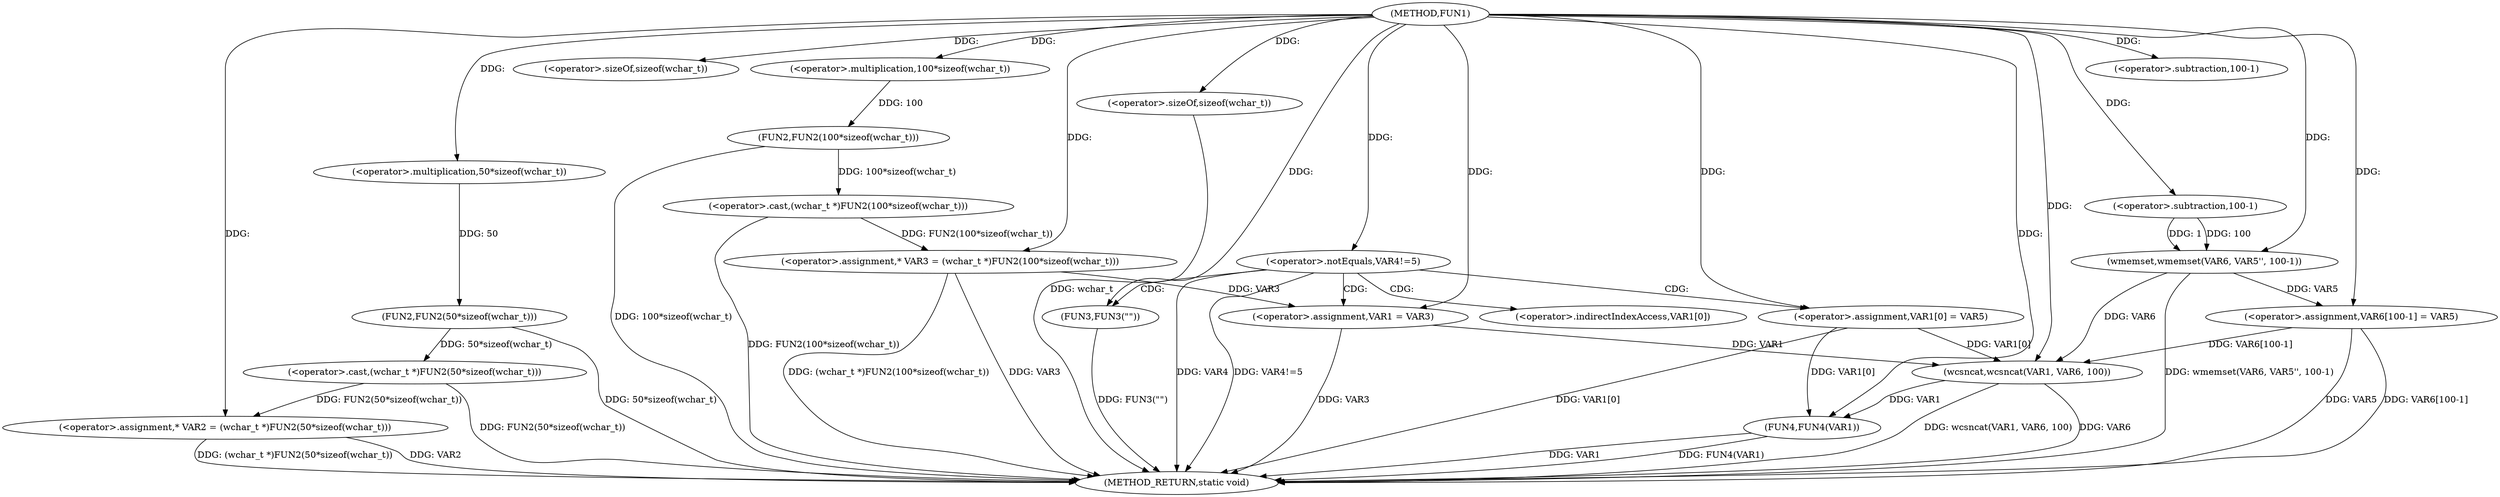 digraph FUN1 {  
"1000100" [label = "(METHOD,FUN1)" ]
"1000161" [label = "(METHOD_RETURN,static void)" ]
"1000104" [label = "(<operator>.assignment,* VAR2 = (wchar_t *)FUN2(50*sizeof(wchar_t)))" ]
"1000106" [label = "(<operator>.cast,(wchar_t *)FUN2(50*sizeof(wchar_t)))" ]
"1000108" [label = "(FUN2,FUN2(50*sizeof(wchar_t)))" ]
"1000109" [label = "(<operator>.multiplication,50*sizeof(wchar_t))" ]
"1000111" [label = "(<operator>.sizeOf,sizeof(wchar_t))" ]
"1000114" [label = "(<operator>.assignment,* VAR3 = (wchar_t *)FUN2(100*sizeof(wchar_t)))" ]
"1000116" [label = "(<operator>.cast,(wchar_t *)FUN2(100*sizeof(wchar_t)))" ]
"1000118" [label = "(FUN2,FUN2(100*sizeof(wchar_t)))" ]
"1000119" [label = "(<operator>.multiplication,100*sizeof(wchar_t))" ]
"1000121" [label = "(<operator>.sizeOf,sizeof(wchar_t))" ]
"1000124" [label = "(<operator>.notEquals,VAR4!=5)" ]
"1000128" [label = "(FUN3,FUN3(\"\"))" ]
"1000132" [label = "(<operator>.assignment,VAR1 = VAR3)" ]
"1000135" [label = "(<operator>.assignment,VAR1[0] = VAR5)" ]
"1000142" [label = "(wmemset,wmemset(VAR6, VAR5'', 100-1))" ]
"1000145" [label = "(<operator>.subtraction,100-1)" ]
"1000148" [label = "(<operator>.assignment,VAR6[100-1] = VAR5)" ]
"1000151" [label = "(<operator>.subtraction,100-1)" ]
"1000155" [label = "(wcsncat,wcsncat(VAR1, VAR6, 100))" ]
"1000159" [label = "(FUN4,FUN4(VAR1))" ]
"1000136" [label = "(<operator>.indirectIndexAccess,VAR1[0])" ]
  "1000159" -> "1000161"  [ label = "DDG: FUN4(VAR1)"] 
  "1000142" -> "1000161"  [ label = "DDG: wmemset(VAR6, VAR5'', 100-1)"] 
  "1000124" -> "1000161"  [ label = "DDG: VAR4"] 
  "1000106" -> "1000161"  [ label = "DDG: FUN2(50*sizeof(wchar_t))"] 
  "1000155" -> "1000161"  [ label = "DDG: VAR6"] 
  "1000104" -> "1000161"  [ label = "DDG: VAR2"] 
  "1000116" -> "1000161"  [ label = "DDG: FUN2(100*sizeof(wchar_t))"] 
  "1000148" -> "1000161"  [ label = "DDG: VAR5"] 
  "1000128" -> "1000161"  [ label = "DDG: FUN3(\"\")"] 
  "1000118" -> "1000161"  [ label = "DDG: 100*sizeof(wchar_t)"] 
  "1000114" -> "1000161"  [ label = "DDG: (wchar_t *)FUN2(100*sizeof(wchar_t))"] 
  "1000124" -> "1000161"  [ label = "DDG: VAR4!=5"] 
  "1000159" -> "1000161"  [ label = "DDG: VAR1"] 
  "1000155" -> "1000161"  [ label = "DDG: wcsncat(VAR1, VAR6, 100)"] 
  "1000132" -> "1000161"  [ label = "DDG: VAR3"] 
  "1000114" -> "1000161"  [ label = "DDG: VAR3"] 
  "1000148" -> "1000161"  [ label = "DDG: VAR6[100-1]"] 
  "1000135" -> "1000161"  [ label = "DDG: VAR1[0]"] 
  "1000121" -> "1000161"  [ label = "DDG: wchar_t"] 
  "1000104" -> "1000161"  [ label = "DDG: (wchar_t *)FUN2(50*sizeof(wchar_t))"] 
  "1000108" -> "1000161"  [ label = "DDG: 50*sizeof(wchar_t)"] 
  "1000106" -> "1000104"  [ label = "DDG: FUN2(50*sizeof(wchar_t))"] 
  "1000100" -> "1000104"  [ label = "DDG: "] 
  "1000108" -> "1000106"  [ label = "DDG: 50*sizeof(wchar_t)"] 
  "1000109" -> "1000108"  [ label = "DDG: 50"] 
  "1000100" -> "1000109"  [ label = "DDG: "] 
  "1000100" -> "1000111"  [ label = "DDG: "] 
  "1000116" -> "1000114"  [ label = "DDG: FUN2(100*sizeof(wchar_t))"] 
  "1000100" -> "1000114"  [ label = "DDG: "] 
  "1000118" -> "1000116"  [ label = "DDG: 100*sizeof(wchar_t)"] 
  "1000119" -> "1000118"  [ label = "DDG: 100"] 
  "1000100" -> "1000119"  [ label = "DDG: "] 
  "1000100" -> "1000121"  [ label = "DDG: "] 
  "1000100" -> "1000124"  [ label = "DDG: "] 
  "1000100" -> "1000128"  [ label = "DDG: "] 
  "1000114" -> "1000132"  [ label = "DDG: VAR3"] 
  "1000100" -> "1000132"  [ label = "DDG: "] 
  "1000100" -> "1000135"  [ label = "DDG: "] 
  "1000100" -> "1000142"  [ label = "DDG: "] 
  "1000145" -> "1000142"  [ label = "DDG: 100"] 
  "1000145" -> "1000142"  [ label = "DDG: 1"] 
  "1000100" -> "1000145"  [ label = "DDG: "] 
  "1000142" -> "1000148"  [ label = "DDG: VAR5"] 
  "1000100" -> "1000148"  [ label = "DDG: "] 
  "1000100" -> "1000151"  [ label = "DDG: "] 
  "1000132" -> "1000155"  [ label = "DDG: VAR1"] 
  "1000135" -> "1000155"  [ label = "DDG: VAR1[0]"] 
  "1000100" -> "1000155"  [ label = "DDG: "] 
  "1000148" -> "1000155"  [ label = "DDG: VAR6[100-1]"] 
  "1000142" -> "1000155"  [ label = "DDG: VAR6"] 
  "1000135" -> "1000159"  [ label = "DDG: VAR1[0]"] 
  "1000155" -> "1000159"  [ label = "DDG: VAR1"] 
  "1000100" -> "1000159"  [ label = "DDG: "] 
  "1000124" -> "1000132"  [ label = "CDG: "] 
  "1000124" -> "1000128"  [ label = "CDG: "] 
  "1000124" -> "1000136"  [ label = "CDG: "] 
  "1000124" -> "1000135"  [ label = "CDG: "] 
}
